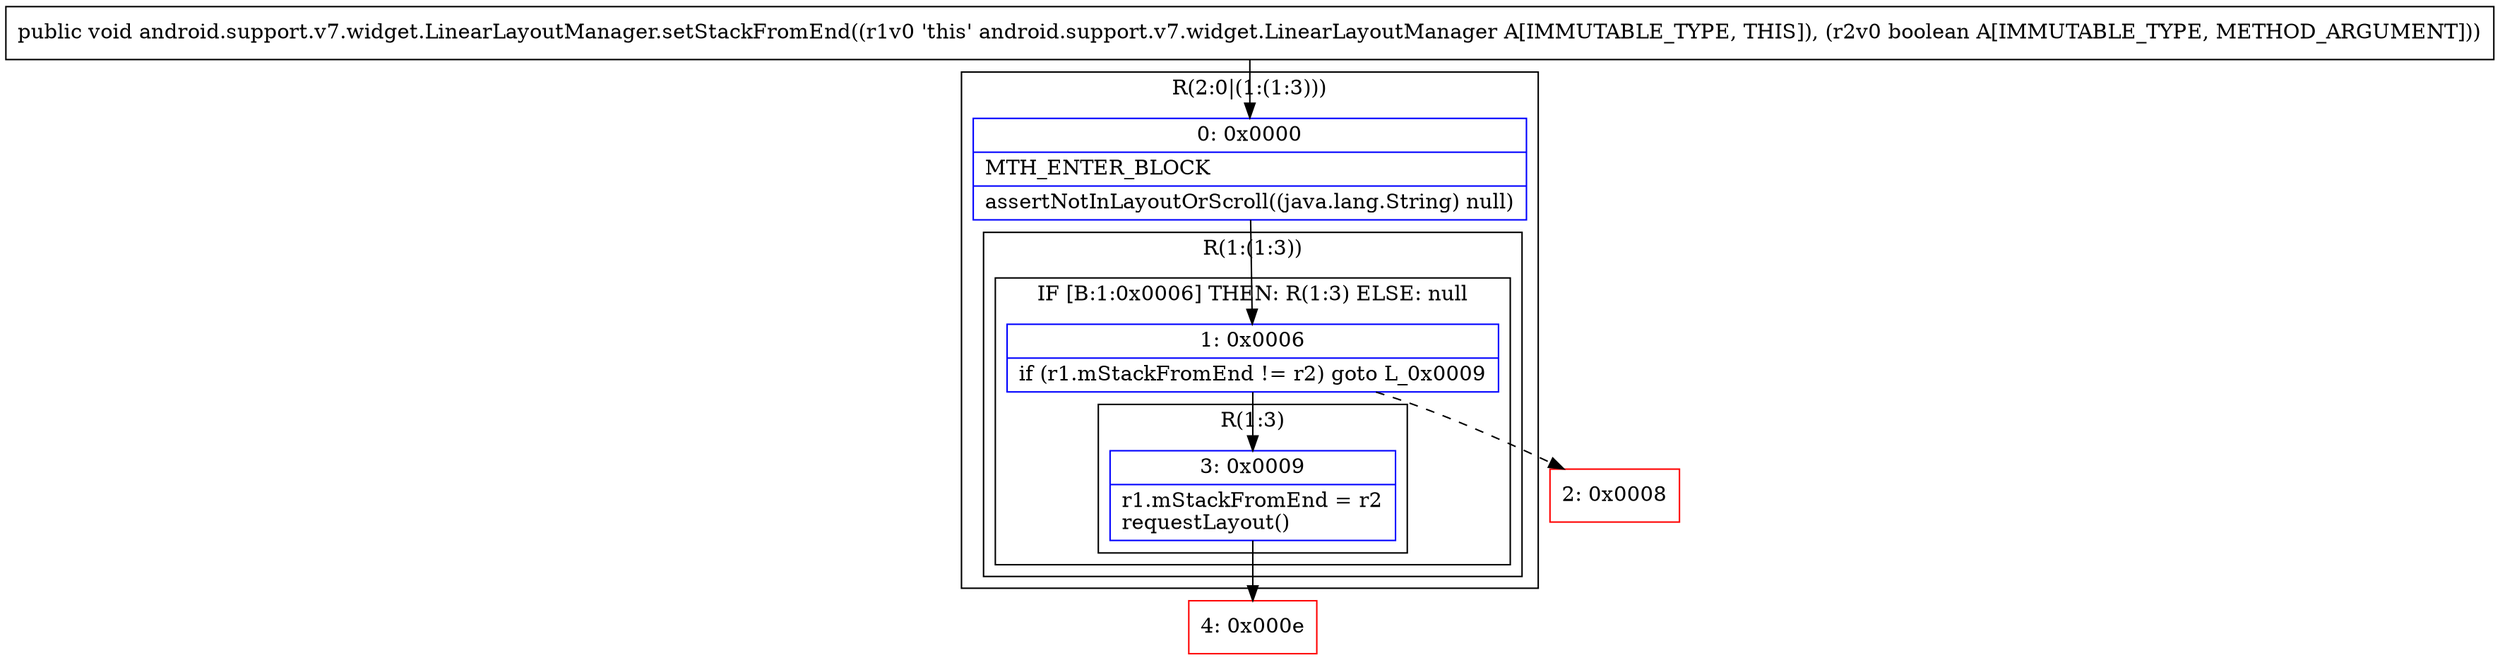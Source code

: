 digraph "CFG forandroid.support.v7.widget.LinearLayoutManager.setStackFromEnd(Z)V" {
subgraph cluster_Region_724873071 {
label = "R(2:0|(1:(1:3)))";
node [shape=record,color=blue];
Node_0 [shape=record,label="{0\:\ 0x0000|MTH_ENTER_BLOCK\l|assertNotInLayoutOrScroll((java.lang.String) null)\l}"];
subgraph cluster_Region_1326816345 {
label = "R(1:(1:3))";
node [shape=record,color=blue];
subgraph cluster_IfRegion_638652274 {
label = "IF [B:1:0x0006] THEN: R(1:3) ELSE: null";
node [shape=record,color=blue];
Node_1 [shape=record,label="{1\:\ 0x0006|if (r1.mStackFromEnd != r2) goto L_0x0009\l}"];
subgraph cluster_Region_237562661 {
label = "R(1:3)";
node [shape=record,color=blue];
Node_3 [shape=record,label="{3\:\ 0x0009|r1.mStackFromEnd = r2\lrequestLayout()\l}"];
}
}
}
}
Node_2 [shape=record,color=red,label="{2\:\ 0x0008}"];
Node_4 [shape=record,color=red,label="{4\:\ 0x000e}"];
MethodNode[shape=record,label="{public void android.support.v7.widget.LinearLayoutManager.setStackFromEnd((r1v0 'this' android.support.v7.widget.LinearLayoutManager A[IMMUTABLE_TYPE, THIS]), (r2v0 boolean A[IMMUTABLE_TYPE, METHOD_ARGUMENT])) }"];
MethodNode -> Node_0;
Node_0 -> Node_1;
Node_1 -> Node_2[style=dashed];
Node_1 -> Node_3;
Node_3 -> Node_4;
}

